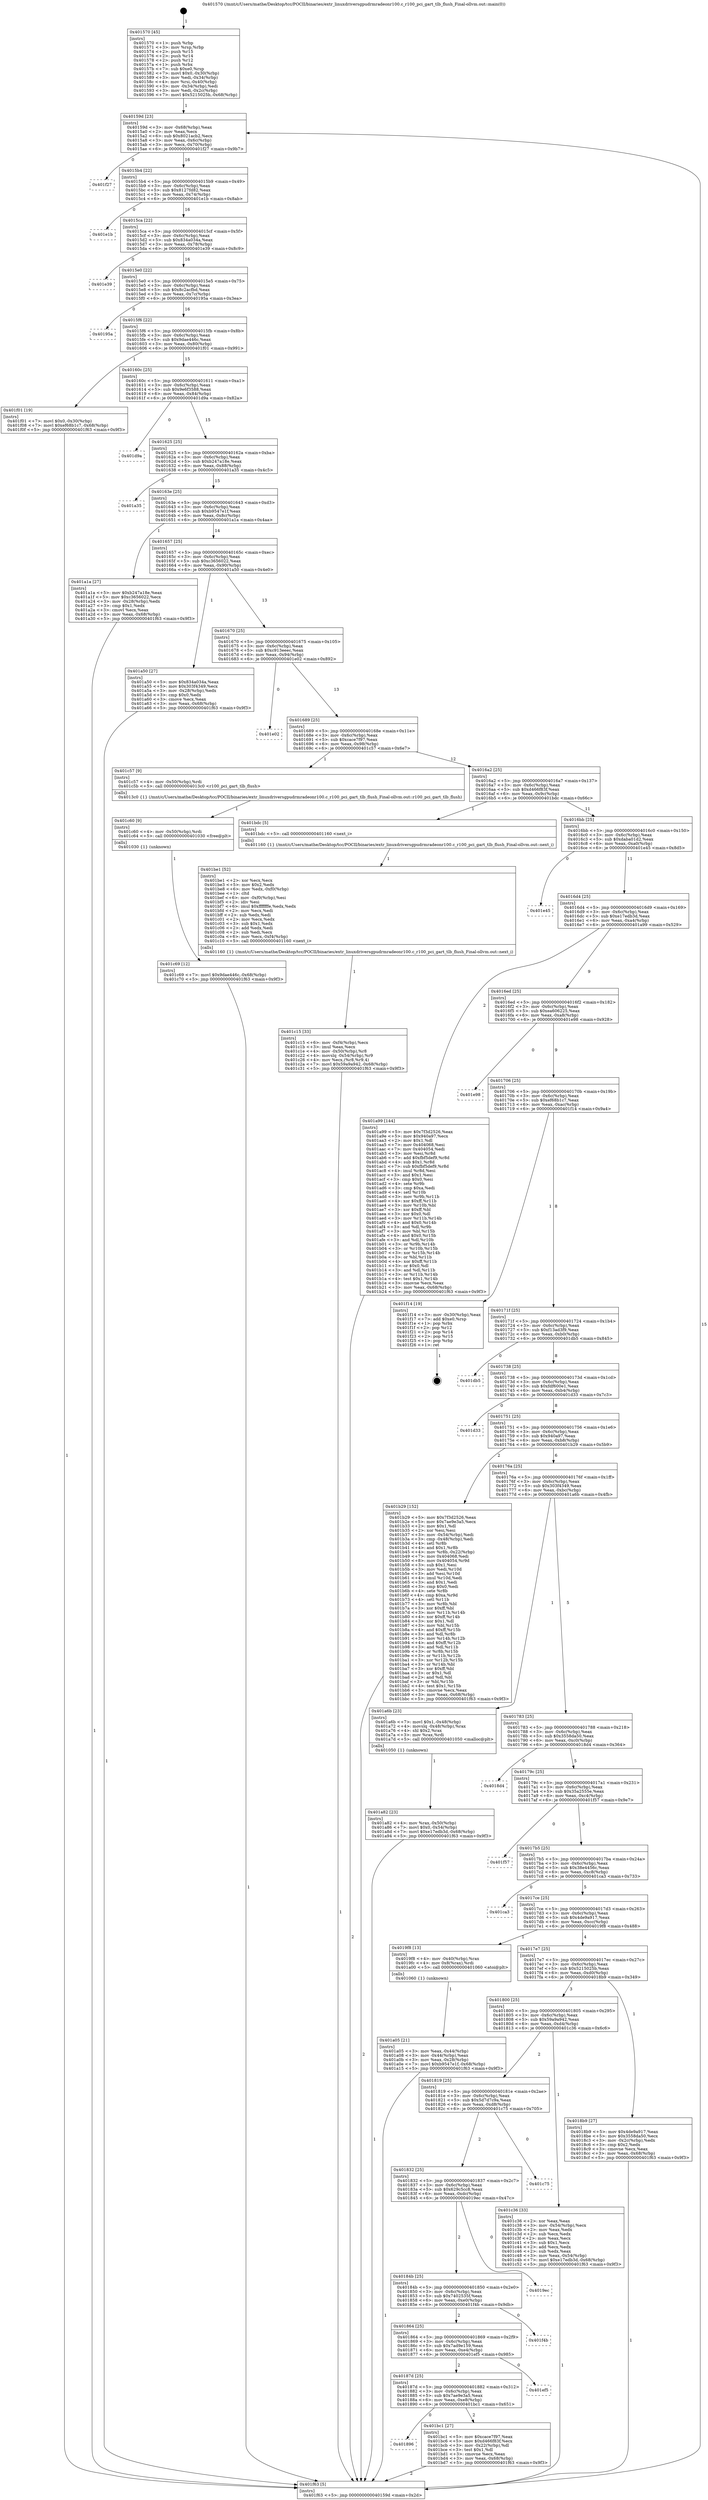 digraph "0x401570" {
  label = "0x401570 (/mnt/c/Users/mathe/Desktop/tcc/POCII/binaries/extr_linuxdriversgpudrmradeonr100.c_r100_pci_gart_tlb_flush_Final-ollvm.out::main(0))"
  labelloc = "t"
  node[shape=record]

  Entry [label="",width=0.3,height=0.3,shape=circle,fillcolor=black,style=filled]
  "0x40159d" [label="{
     0x40159d [23]\l
     | [instrs]\l
     &nbsp;&nbsp;0x40159d \<+3\>: mov -0x68(%rbp),%eax\l
     &nbsp;&nbsp;0x4015a0 \<+2\>: mov %eax,%ecx\l
     &nbsp;&nbsp;0x4015a2 \<+6\>: sub $0x8021acb2,%ecx\l
     &nbsp;&nbsp;0x4015a8 \<+3\>: mov %eax,-0x6c(%rbp)\l
     &nbsp;&nbsp;0x4015ab \<+3\>: mov %ecx,-0x70(%rbp)\l
     &nbsp;&nbsp;0x4015ae \<+6\>: je 0000000000401f27 \<main+0x9b7\>\l
  }"]
  "0x401f27" [label="{
     0x401f27\l
  }", style=dashed]
  "0x4015b4" [label="{
     0x4015b4 [22]\l
     | [instrs]\l
     &nbsp;&nbsp;0x4015b4 \<+5\>: jmp 00000000004015b9 \<main+0x49\>\l
     &nbsp;&nbsp;0x4015b9 \<+3\>: mov -0x6c(%rbp),%eax\l
     &nbsp;&nbsp;0x4015bc \<+5\>: sub $0x8127fd82,%eax\l
     &nbsp;&nbsp;0x4015c1 \<+3\>: mov %eax,-0x74(%rbp)\l
     &nbsp;&nbsp;0x4015c4 \<+6\>: je 0000000000401e1b \<main+0x8ab\>\l
  }"]
  Exit [label="",width=0.3,height=0.3,shape=circle,fillcolor=black,style=filled,peripheries=2]
  "0x401e1b" [label="{
     0x401e1b\l
  }", style=dashed]
  "0x4015ca" [label="{
     0x4015ca [22]\l
     | [instrs]\l
     &nbsp;&nbsp;0x4015ca \<+5\>: jmp 00000000004015cf \<main+0x5f\>\l
     &nbsp;&nbsp;0x4015cf \<+3\>: mov -0x6c(%rbp),%eax\l
     &nbsp;&nbsp;0x4015d2 \<+5\>: sub $0x834a034a,%eax\l
     &nbsp;&nbsp;0x4015d7 \<+3\>: mov %eax,-0x78(%rbp)\l
     &nbsp;&nbsp;0x4015da \<+6\>: je 0000000000401e39 \<main+0x8c9\>\l
  }"]
  "0x401c69" [label="{
     0x401c69 [12]\l
     | [instrs]\l
     &nbsp;&nbsp;0x401c69 \<+7\>: movl $0x9dae446c,-0x68(%rbp)\l
     &nbsp;&nbsp;0x401c70 \<+5\>: jmp 0000000000401f63 \<main+0x9f3\>\l
  }"]
  "0x401e39" [label="{
     0x401e39\l
  }", style=dashed]
  "0x4015e0" [label="{
     0x4015e0 [22]\l
     | [instrs]\l
     &nbsp;&nbsp;0x4015e0 \<+5\>: jmp 00000000004015e5 \<main+0x75\>\l
     &nbsp;&nbsp;0x4015e5 \<+3\>: mov -0x6c(%rbp),%eax\l
     &nbsp;&nbsp;0x4015e8 \<+5\>: sub $0x8c2acfbd,%eax\l
     &nbsp;&nbsp;0x4015ed \<+3\>: mov %eax,-0x7c(%rbp)\l
     &nbsp;&nbsp;0x4015f0 \<+6\>: je 000000000040195a \<main+0x3ea\>\l
  }"]
  "0x401c60" [label="{
     0x401c60 [9]\l
     | [instrs]\l
     &nbsp;&nbsp;0x401c60 \<+4\>: mov -0x50(%rbp),%rdi\l
     &nbsp;&nbsp;0x401c64 \<+5\>: call 0000000000401030 \<free@plt\>\l
     | [calls]\l
     &nbsp;&nbsp;0x401030 \{1\} (unknown)\l
  }"]
  "0x40195a" [label="{
     0x40195a\l
  }", style=dashed]
  "0x4015f6" [label="{
     0x4015f6 [22]\l
     | [instrs]\l
     &nbsp;&nbsp;0x4015f6 \<+5\>: jmp 00000000004015fb \<main+0x8b\>\l
     &nbsp;&nbsp;0x4015fb \<+3\>: mov -0x6c(%rbp),%eax\l
     &nbsp;&nbsp;0x4015fe \<+5\>: sub $0x9dae446c,%eax\l
     &nbsp;&nbsp;0x401603 \<+3\>: mov %eax,-0x80(%rbp)\l
     &nbsp;&nbsp;0x401606 \<+6\>: je 0000000000401f01 \<main+0x991\>\l
  }"]
  "0x401c15" [label="{
     0x401c15 [33]\l
     | [instrs]\l
     &nbsp;&nbsp;0x401c15 \<+6\>: mov -0xf4(%rbp),%ecx\l
     &nbsp;&nbsp;0x401c1b \<+3\>: imul %eax,%ecx\l
     &nbsp;&nbsp;0x401c1e \<+4\>: mov -0x50(%rbp),%r8\l
     &nbsp;&nbsp;0x401c22 \<+4\>: movslq -0x54(%rbp),%r9\l
     &nbsp;&nbsp;0x401c26 \<+4\>: mov %ecx,(%r8,%r9,4)\l
     &nbsp;&nbsp;0x401c2a \<+7\>: movl $0x59a9a942,-0x68(%rbp)\l
     &nbsp;&nbsp;0x401c31 \<+5\>: jmp 0000000000401f63 \<main+0x9f3\>\l
  }"]
  "0x401f01" [label="{
     0x401f01 [19]\l
     | [instrs]\l
     &nbsp;&nbsp;0x401f01 \<+7\>: movl $0x0,-0x30(%rbp)\l
     &nbsp;&nbsp;0x401f08 \<+7\>: movl $0xef68b1c7,-0x68(%rbp)\l
     &nbsp;&nbsp;0x401f0f \<+5\>: jmp 0000000000401f63 \<main+0x9f3\>\l
  }"]
  "0x40160c" [label="{
     0x40160c [25]\l
     | [instrs]\l
     &nbsp;&nbsp;0x40160c \<+5\>: jmp 0000000000401611 \<main+0xa1\>\l
     &nbsp;&nbsp;0x401611 \<+3\>: mov -0x6c(%rbp),%eax\l
     &nbsp;&nbsp;0x401614 \<+5\>: sub $0x9e6f3588,%eax\l
     &nbsp;&nbsp;0x401619 \<+6\>: mov %eax,-0x84(%rbp)\l
     &nbsp;&nbsp;0x40161f \<+6\>: je 0000000000401d9a \<main+0x82a\>\l
  }"]
  "0x401be1" [label="{
     0x401be1 [52]\l
     | [instrs]\l
     &nbsp;&nbsp;0x401be1 \<+2\>: xor %ecx,%ecx\l
     &nbsp;&nbsp;0x401be3 \<+5\>: mov $0x2,%edx\l
     &nbsp;&nbsp;0x401be8 \<+6\>: mov %edx,-0xf0(%rbp)\l
     &nbsp;&nbsp;0x401bee \<+1\>: cltd\l
     &nbsp;&nbsp;0x401bef \<+6\>: mov -0xf0(%rbp),%esi\l
     &nbsp;&nbsp;0x401bf5 \<+2\>: idiv %esi\l
     &nbsp;&nbsp;0x401bf7 \<+6\>: imul $0xfffffffe,%edx,%edx\l
     &nbsp;&nbsp;0x401bfd \<+2\>: mov %ecx,%edi\l
     &nbsp;&nbsp;0x401bff \<+2\>: sub %edx,%edi\l
     &nbsp;&nbsp;0x401c01 \<+2\>: mov %ecx,%edx\l
     &nbsp;&nbsp;0x401c03 \<+3\>: sub $0x1,%edx\l
     &nbsp;&nbsp;0x401c06 \<+2\>: add %edx,%edi\l
     &nbsp;&nbsp;0x401c08 \<+2\>: sub %edi,%ecx\l
     &nbsp;&nbsp;0x401c0a \<+6\>: mov %ecx,-0xf4(%rbp)\l
     &nbsp;&nbsp;0x401c10 \<+5\>: call 0000000000401160 \<next_i\>\l
     | [calls]\l
     &nbsp;&nbsp;0x401160 \{1\} (/mnt/c/Users/mathe/Desktop/tcc/POCII/binaries/extr_linuxdriversgpudrmradeonr100.c_r100_pci_gart_tlb_flush_Final-ollvm.out::next_i)\l
  }"]
  "0x401d9a" [label="{
     0x401d9a\l
  }", style=dashed]
  "0x401625" [label="{
     0x401625 [25]\l
     | [instrs]\l
     &nbsp;&nbsp;0x401625 \<+5\>: jmp 000000000040162a \<main+0xba\>\l
     &nbsp;&nbsp;0x40162a \<+3\>: mov -0x6c(%rbp),%eax\l
     &nbsp;&nbsp;0x40162d \<+5\>: sub $0xb247a18e,%eax\l
     &nbsp;&nbsp;0x401632 \<+6\>: mov %eax,-0x88(%rbp)\l
     &nbsp;&nbsp;0x401638 \<+6\>: je 0000000000401a35 \<main+0x4c5\>\l
  }"]
  "0x401896" [label="{
     0x401896\l
  }", style=dashed]
  "0x401a35" [label="{
     0x401a35\l
  }", style=dashed]
  "0x40163e" [label="{
     0x40163e [25]\l
     | [instrs]\l
     &nbsp;&nbsp;0x40163e \<+5\>: jmp 0000000000401643 \<main+0xd3\>\l
     &nbsp;&nbsp;0x401643 \<+3\>: mov -0x6c(%rbp),%eax\l
     &nbsp;&nbsp;0x401646 \<+5\>: sub $0xb9547e1f,%eax\l
     &nbsp;&nbsp;0x40164b \<+6\>: mov %eax,-0x8c(%rbp)\l
     &nbsp;&nbsp;0x401651 \<+6\>: je 0000000000401a1a \<main+0x4aa\>\l
  }"]
  "0x401bc1" [label="{
     0x401bc1 [27]\l
     | [instrs]\l
     &nbsp;&nbsp;0x401bc1 \<+5\>: mov $0xcace7f97,%eax\l
     &nbsp;&nbsp;0x401bc6 \<+5\>: mov $0xd466f83f,%ecx\l
     &nbsp;&nbsp;0x401bcb \<+3\>: mov -0x22(%rbp),%dl\l
     &nbsp;&nbsp;0x401bce \<+3\>: test $0x1,%dl\l
     &nbsp;&nbsp;0x401bd1 \<+3\>: cmovne %ecx,%eax\l
     &nbsp;&nbsp;0x401bd4 \<+3\>: mov %eax,-0x68(%rbp)\l
     &nbsp;&nbsp;0x401bd7 \<+5\>: jmp 0000000000401f63 \<main+0x9f3\>\l
  }"]
  "0x401a1a" [label="{
     0x401a1a [27]\l
     | [instrs]\l
     &nbsp;&nbsp;0x401a1a \<+5\>: mov $0xb247a18e,%eax\l
     &nbsp;&nbsp;0x401a1f \<+5\>: mov $0xc3656022,%ecx\l
     &nbsp;&nbsp;0x401a24 \<+3\>: mov -0x28(%rbp),%edx\l
     &nbsp;&nbsp;0x401a27 \<+3\>: cmp $0x1,%edx\l
     &nbsp;&nbsp;0x401a2a \<+3\>: cmovl %ecx,%eax\l
     &nbsp;&nbsp;0x401a2d \<+3\>: mov %eax,-0x68(%rbp)\l
     &nbsp;&nbsp;0x401a30 \<+5\>: jmp 0000000000401f63 \<main+0x9f3\>\l
  }"]
  "0x401657" [label="{
     0x401657 [25]\l
     | [instrs]\l
     &nbsp;&nbsp;0x401657 \<+5\>: jmp 000000000040165c \<main+0xec\>\l
     &nbsp;&nbsp;0x40165c \<+3\>: mov -0x6c(%rbp),%eax\l
     &nbsp;&nbsp;0x40165f \<+5\>: sub $0xc3656022,%eax\l
     &nbsp;&nbsp;0x401664 \<+6\>: mov %eax,-0x90(%rbp)\l
     &nbsp;&nbsp;0x40166a \<+6\>: je 0000000000401a50 \<main+0x4e0\>\l
  }"]
  "0x40187d" [label="{
     0x40187d [25]\l
     | [instrs]\l
     &nbsp;&nbsp;0x40187d \<+5\>: jmp 0000000000401882 \<main+0x312\>\l
     &nbsp;&nbsp;0x401882 \<+3\>: mov -0x6c(%rbp),%eax\l
     &nbsp;&nbsp;0x401885 \<+5\>: sub $0x7ae9e3a5,%eax\l
     &nbsp;&nbsp;0x40188a \<+6\>: mov %eax,-0xe8(%rbp)\l
     &nbsp;&nbsp;0x401890 \<+6\>: je 0000000000401bc1 \<main+0x651\>\l
  }"]
  "0x401a50" [label="{
     0x401a50 [27]\l
     | [instrs]\l
     &nbsp;&nbsp;0x401a50 \<+5\>: mov $0x834a034a,%eax\l
     &nbsp;&nbsp;0x401a55 \<+5\>: mov $0x303f4349,%ecx\l
     &nbsp;&nbsp;0x401a5a \<+3\>: mov -0x28(%rbp),%edx\l
     &nbsp;&nbsp;0x401a5d \<+3\>: cmp $0x0,%edx\l
     &nbsp;&nbsp;0x401a60 \<+3\>: cmove %ecx,%eax\l
     &nbsp;&nbsp;0x401a63 \<+3\>: mov %eax,-0x68(%rbp)\l
     &nbsp;&nbsp;0x401a66 \<+5\>: jmp 0000000000401f63 \<main+0x9f3\>\l
  }"]
  "0x401670" [label="{
     0x401670 [25]\l
     | [instrs]\l
     &nbsp;&nbsp;0x401670 \<+5\>: jmp 0000000000401675 \<main+0x105\>\l
     &nbsp;&nbsp;0x401675 \<+3\>: mov -0x6c(%rbp),%eax\l
     &nbsp;&nbsp;0x401678 \<+5\>: sub $0xc913eeec,%eax\l
     &nbsp;&nbsp;0x40167d \<+6\>: mov %eax,-0x94(%rbp)\l
     &nbsp;&nbsp;0x401683 \<+6\>: je 0000000000401e02 \<main+0x892\>\l
  }"]
  "0x401ef5" [label="{
     0x401ef5\l
  }", style=dashed]
  "0x401e02" [label="{
     0x401e02\l
  }", style=dashed]
  "0x401689" [label="{
     0x401689 [25]\l
     | [instrs]\l
     &nbsp;&nbsp;0x401689 \<+5\>: jmp 000000000040168e \<main+0x11e\>\l
     &nbsp;&nbsp;0x40168e \<+3\>: mov -0x6c(%rbp),%eax\l
     &nbsp;&nbsp;0x401691 \<+5\>: sub $0xcace7f97,%eax\l
     &nbsp;&nbsp;0x401696 \<+6\>: mov %eax,-0x98(%rbp)\l
     &nbsp;&nbsp;0x40169c \<+6\>: je 0000000000401c57 \<main+0x6e7\>\l
  }"]
  "0x401864" [label="{
     0x401864 [25]\l
     | [instrs]\l
     &nbsp;&nbsp;0x401864 \<+5\>: jmp 0000000000401869 \<main+0x2f9\>\l
     &nbsp;&nbsp;0x401869 \<+3\>: mov -0x6c(%rbp),%eax\l
     &nbsp;&nbsp;0x40186c \<+5\>: sub $0x7ad9e159,%eax\l
     &nbsp;&nbsp;0x401871 \<+6\>: mov %eax,-0xe4(%rbp)\l
     &nbsp;&nbsp;0x401877 \<+6\>: je 0000000000401ef5 \<main+0x985\>\l
  }"]
  "0x401c57" [label="{
     0x401c57 [9]\l
     | [instrs]\l
     &nbsp;&nbsp;0x401c57 \<+4\>: mov -0x50(%rbp),%rdi\l
     &nbsp;&nbsp;0x401c5b \<+5\>: call 00000000004013c0 \<r100_pci_gart_tlb_flush\>\l
     | [calls]\l
     &nbsp;&nbsp;0x4013c0 \{1\} (/mnt/c/Users/mathe/Desktop/tcc/POCII/binaries/extr_linuxdriversgpudrmradeonr100.c_r100_pci_gart_tlb_flush_Final-ollvm.out::r100_pci_gart_tlb_flush)\l
  }"]
  "0x4016a2" [label="{
     0x4016a2 [25]\l
     | [instrs]\l
     &nbsp;&nbsp;0x4016a2 \<+5\>: jmp 00000000004016a7 \<main+0x137\>\l
     &nbsp;&nbsp;0x4016a7 \<+3\>: mov -0x6c(%rbp),%eax\l
     &nbsp;&nbsp;0x4016aa \<+5\>: sub $0xd466f83f,%eax\l
     &nbsp;&nbsp;0x4016af \<+6\>: mov %eax,-0x9c(%rbp)\l
     &nbsp;&nbsp;0x4016b5 \<+6\>: je 0000000000401bdc \<main+0x66c\>\l
  }"]
  "0x401f4b" [label="{
     0x401f4b\l
  }", style=dashed]
  "0x401bdc" [label="{
     0x401bdc [5]\l
     | [instrs]\l
     &nbsp;&nbsp;0x401bdc \<+5\>: call 0000000000401160 \<next_i\>\l
     | [calls]\l
     &nbsp;&nbsp;0x401160 \{1\} (/mnt/c/Users/mathe/Desktop/tcc/POCII/binaries/extr_linuxdriversgpudrmradeonr100.c_r100_pci_gart_tlb_flush_Final-ollvm.out::next_i)\l
  }"]
  "0x4016bb" [label="{
     0x4016bb [25]\l
     | [instrs]\l
     &nbsp;&nbsp;0x4016bb \<+5\>: jmp 00000000004016c0 \<main+0x150\>\l
     &nbsp;&nbsp;0x4016c0 \<+3\>: mov -0x6c(%rbp),%eax\l
     &nbsp;&nbsp;0x4016c3 \<+5\>: sub $0xdaba01d2,%eax\l
     &nbsp;&nbsp;0x4016c8 \<+6\>: mov %eax,-0xa0(%rbp)\l
     &nbsp;&nbsp;0x4016ce \<+6\>: je 0000000000401e45 \<main+0x8d5\>\l
  }"]
  "0x40184b" [label="{
     0x40184b [25]\l
     | [instrs]\l
     &nbsp;&nbsp;0x40184b \<+5\>: jmp 0000000000401850 \<main+0x2e0\>\l
     &nbsp;&nbsp;0x401850 \<+3\>: mov -0x6c(%rbp),%eax\l
     &nbsp;&nbsp;0x401853 \<+5\>: sub $0x7402535f,%eax\l
     &nbsp;&nbsp;0x401858 \<+6\>: mov %eax,-0xe0(%rbp)\l
     &nbsp;&nbsp;0x40185e \<+6\>: je 0000000000401f4b \<main+0x9db\>\l
  }"]
  "0x401e45" [label="{
     0x401e45\l
  }", style=dashed]
  "0x4016d4" [label="{
     0x4016d4 [25]\l
     | [instrs]\l
     &nbsp;&nbsp;0x4016d4 \<+5\>: jmp 00000000004016d9 \<main+0x169\>\l
     &nbsp;&nbsp;0x4016d9 \<+3\>: mov -0x6c(%rbp),%eax\l
     &nbsp;&nbsp;0x4016dc \<+5\>: sub $0xe17edb3d,%eax\l
     &nbsp;&nbsp;0x4016e1 \<+6\>: mov %eax,-0xa4(%rbp)\l
     &nbsp;&nbsp;0x4016e7 \<+6\>: je 0000000000401a99 \<main+0x529\>\l
  }"]
  "0x4019ec" [label="{
     0x4019ec\l
  }", style=dashed]
  "0x401a99" [label="{
     0x401a99 [144]\l
     | [instrs]\l
     &nbsp;&nbsp;0x401a99 \<+5\>: mov $0x7f3d2526,%eax\l
     &nbsp;&nbsp;0x401a9e \<+5\>: mov $0x940a97,%ecx\l
     &nbsp;&nbsp;0x401aa3 \<+2\>: mov $0x1,%dl\l
     &nbsp;&nbsp;0x401aa5 \<+7\>: mov 0x404068,%esi\l
     &nbsp;&nbsp;0x401aac \<+7\>: mov 0x404054,%edi\l
     &nbsp;&nbsp;0x401ab3 \<+3\>: mov %esi,%r8d\l
     &nbsp;&nbsp;0x401ab6 \<+7\>: add $0xfbf5def9,%r8d\l
     &nbsp;&nbsp;0x401abd \<+4\>: sub $0x1,%r8d\l
     &nbsp;&nbsp;0x401ac1 \<+7\>: sub $0xfbf5def9,%r8d\l
     &nbsp;&nbsp;0x401ac8 \<+4\>: imul %r8d,%esi\l
     &nbsp;&nbsp;0x401acc \<+3\>: and $0x1,%esi\l
     &nbsp;&nbsp;0x401acf \<+3\>: cmp $0x0,%esi\l
     &nbsp;&nbsp;0x401ad2 \<+4\>: sete %r9b\l
     &nbsp;&nbsp;0x401ad6 \<+3\>: cmp $0xa,%edi\l
     &nbsp;&nbsp;0x401ad9 \<+4\>: setl %r10b\l
     &nbsp;&nbsp;0x401add \<+3\>: mov %r9b,%r11b\l
     &nbsp;&nbsp;0x401ae0 \<+4\>: xor $0xff,%r11b\l
     &nbsp;&nbsp;0x401ae4 \<+3\>: mov %r10b,%bl\l
     &nbsp;&nbsp;0x401ae7 \<+3\>: xor $0xff,%bl\l
     &nbsp;&nbsp;0x401aea \<+3\>: xor $0x0,%dl\l
     &nbsp;&nbsp;0x401aed \<+3\>: mov %r11b,%r14b\l
     &nbsp;&nbsp;0x401af0 \<+4\>: and $0x0,%r14b\l
     &nbsp;&nbsp;0x401af4 \<+3\>: and %dl,%r9b\l
     &nbsp;&nbsp;0x401af7 \<+3\>: mov %bl,%r15b\l
     &nbsp;&nbsp;0x401afa \<+4\>: and $0x0,%r15b\l
     &nbsp;&nbsp;0x401afe \<+3\>: and %dl,%r10b\l
     &nbsp;&nbsp;0x401b01 \<+3\>: or %r9b,%r14b\l
     &nbsp;&nbsp;0x401b04 \<+3\>: or %r10b,%r15b\l
     &nbsp;&nbsp;0x401b07 \<+3\>: xor %r15b,%r14b\l
     &nbsp;&nbsp;0x401b0a \<+3\>: or %bl,%r11b\l
     &nbsp;&nbsp;0x401b0d \<+4\>: xor $0xff,%r11b\l
     &nbsp;&nbsp;0x401b11 \<+3\>: or $0x0,%dl\l
     &nbsp;&nbsp;0x401b14 \<+3\>: and %dl,%r11b\l
     &nbsp;&nbsp;0x401b17 \<+3\>: or %r11b,%r14b\l
     &nbsp;&nbsp;0x401b1a \<+4\>: test $0x1,%r14b\l
     &nbsp;&nbsp;0x401b1e \<+3\>: cmovne %ecx,%eax\l
     &nbsp;&nbsp;0x401b21 \<+3\>: mov %eax,-0x68(%rbp)\l
     &nbsp;&nbsp;0x401b24 \<+5\>: jmp 0000000000401f63 \<main+0x9f3\>\l
  }"]
  "0x4016ed" [label="{
     0x4016ed [25]\l
     | [instrs]\l
     &nbsp;&nbsp;0x4016ed \<+5\>: jmp 00000000004016f2 \<main+0x182\>\l
     &nbsp;&nbsp;0x4016f2 \<+3\>: mov -0x6c(%rbp),%eax\l
     &nbsp;&nbsp;0x4016f5 \<+5\>: sub $0xea606225,%eax\l
     &nbsp;&nbsp;0x4016fa \<+6\>: mov %eax,-0xa8(%rbp)\l
     &nbsp;&nbsp;0x401700 \<+6\>: je 0000000000401e98 \<main+0x928\>\l
  }"]
  "0x401832" [label="{
     0x401832 [25]\l
     | [instrs]\l
     &nbsp;&nbsp;0x401832 \<+5\>: jmp 0000000000401837 \<main+0x2c7\>\l
     &nbsp;&nbsp;0x401837 \<+3\>: mov -0x6c(%rbp),%eax\l
     &nbsp;&nbsp;0x40183a \<+5\>: sub $0x629c5cc8,%eax\l
     &nbsp;&nbsp;0x40183f \<+6\>: mov %eax,-0xdc(%rbp)\l
     &nbsp;&nbsp;0x401845 \<+6\>: je 00000000004019ec \<main+0x47c\>\l
  }"]
  "0x401e98" [label="{
     0x401e98\l
  }", style=dashed]
  "0x401706" [label="{
     0x401706 [25]\l
     | [instrs]\l
     &nbsp;&nbsp;0x401706 \<+5\>: jmp 000000000040170b \<main+0x19b\>\l
     &nbsp;&nbsp;0x40170b \<+3\>: mov -0x6c(%rbp),%eax\l
     &nbsp;&nbsp;0x40170e \<+5\>: sub $0xef68b1c7,%eax\l
     &nbsp;&nbsp;0x401713 \<+6\>: mov %eax,-0xac(%rbp)\l
     &nbsp;&nbsp;0x401719 \<+6\>: je 0000000000401f14 \<main+0x9a4\>\l
  }"]
  "0x401c75" [label="{
     0x401c75\l
  }", style=dashed]
  "0x401f14" [label="{
     0x401f14 [19]\l
     | [instrs]\l
     &nbsp;&nbsp;0x401f14 \<+3\>: mov -0x30(%rbp),%eax\l
     &nbsp;&nbsp;0x401f17 \<+7\>: add $0xe0,%rsp\l
     &nbsp;&nbsp;0x401f1e \<+1\>: pop %rbx\l
     &nbsp;&nbsp;0x401f1f \<+2\>: pop %r12\l
     &nbsp;&nbsp;0x401f21 \<+2\>: pop %r14\l
     &nbsp;&nbsp;0x401f23 \<+2\>: pop %r15\l
     &nbsp;&nbsp;0x401f25 \<+1\>: pop %rbp\l
     &nbsp;&nbsp;0x401f26 \<+1\>: ret\l
  }"]
  "0x40171f" [label="{
     0x40171f [25]\l
     | [instrs]\l
     &nbsp;&nbsp;0x40171f \<+5\>: jmp 0000000000401724 \<main+0x1b4\>\l
     &nbsp;&nbsp;0x401724 \<+3\>: mov -0x6c(%rbp),%eax\l
     &nbsp;&nbsp;0x401727 \<+5\>: sub $0xf13ad3f9,%eax\l
     &nbsp;&nbsp;0x40172c \<+6\>: mov %eax,-0xb0(%rbp)\l
     &nbsp;&nbsp;0x401732 \<+6\>: je 0000000000401db5 \<main+0x845\>\l
  }"]
  "0x401819" [label="{
     0x401819 [25]\l
     | [instrs]\l
     &nbsp;&nbsp;0x401819 \<+5\>: jmp 000000000040181e \<main+0x2ae\>\l
     &nbsp;&nbsp;0x40181e \<+3\>: mov -0x6c(%rbp),%eax\l
     &nbsp;&nbsp;0x401821 \<+5\>: sub $0x5d7d7c9a,%eax\l
     &nbsp;&nbsp;0x401826 \<+6\>: mov %eax,-0xd8(%rbp)\l
     &nbsp;&nbsp;0x40182c \<+6\>: je 0000000000401c75 \<main+0x705\>\l
  }"]
  "0x401db5" [label="{
     0x401db5\l
  }", style=dashed]
  "0x401738" [label="{
     0x401738 [25]\l
     | [instrs]\l
     &nbsp;&nbsp;0x401738 \<+5\>: jmp 000000000040173d \<main+0x1cd\>\l
     &nbsp;&nbsp;0x40173d \<+3\>: mov -0x6c(%rbp),%eax\l
     &nbsp;&nbsp;0x401740 \<+5\>: sub $0xfdf600e1,%eax\l
     &nbsp;&nbsp;0x401745 \<+6\>: mov %eax,-0xb4(%rbp)\l
     &nbsp;&nbsp;0x40174b \<+6\>: je 0000000000401d33 \<main+0x7c3\>\l
  }"]
  "0x401c36" [label="{
     0x401c36 [33]\l
     | [instrs]\l
     &nbsp;&nbsp;0x401c36 \<+2\>: xor %eax,%eax\l
     &nbsp;&nbsp;0x401c38 \<+3\>: mov -0x54(%rbp),%ecx\l
     &nbsp;&nbsp;0x401c3b \<+2\>: mov %eax,%edx\l
     &nbsp;&nbsp;0x401c3d \<+2\>: sub %ecx,%edx\l
     &nbsp;&nbsp;0x401c3f \<+2\>: mov %eax,%ecx\l
     &nbsp;&nbsp;0x401c41 \<+3\>: sub $0x1,%ecx\l
     &nbsp;&nbsp;0x401c44 \<+2\>: add %ecx,%edx\l
     &nbsp;&nbsp;0x401c46 \<+2\>: sub %edx,%eax\l
     &nbsp;&nbsp;0x401c48 \<+3\>: mov %eax,-0x54(%rbp)\l
     &nbsp;&nbsp;0x401c4b \<+7\>: movl $0xe17edb3d,-0x68(%rbp)\l
     &nbsp;&nbsp;0x401c52 \<+5\>: jmp 0000000000401f63 \<main+0x9f3\>\l
  }"]
  "0x401d33" [label="{
     0x401d33\l
  }", style=dashed]
  "0x401751" [label="{
     0x401751 [25]\l
     | [instrs]\l
     &nbsp;&nbsp;0x401751 \<+5\>: jmp 0000000000401756 \<main+0x1e6\>\l
     &nbsp;&nbsp;0x401756 \<+3\>: mov -0x6c(%rbp),%eax\l
     &nbsp;&nbsp;0x401759 \<+5\>: sub $0x940a97,%eax\l
     &nbsp;&nbsp;0x40175e \<+6\>: mov %eax,-0xb8(%rbp)\l
     &nbsp;&nbsp;0x401764 \<+6\>: je 0000000000401b29 \<main+0x5b9\>\l
  }"]
  "0x401a82" [label="{
     0x401a82 [23]\l
     | [instrs]\l
     &nbsp;&nbsp;0x401a82 \<+4\>: mov %rax,-0x50(%rbp)\l
     &nbsp;&nbsp;0x401a86 \<+7\>: movl $0x0,-0x54(%rbp)\l
     &nbsp;&nbsp;0x401a8d \<+7\>: movl $0xe17edb3d,-0x68(%rbp)\l
     &nbsp;&nbsp;0x401a94 \<+5\>: jmp 0000000000401f63 \<main+0x9f3\>\l
  }"]
  "0x401b29" [label="{
     0x401b29 [152]\l
     | [instrs]\l
     &nbsp;&nbsp;0x401b29 \<+5\>: mov $0x7f3d2526,%eax\l
     &nbsp;&nbsp;0x401b2e \<+5\>: mov $0x7ae9e3a5,%ecx\l
     &nbsp;&nbsp;0x401b33 \<+2\>: mov $0x1,%dl\l
     &nbsp;&nbsp;0x401b35 \<+2\>: xor %esi,%esi\l
     &nbsp;&nbsp;0x401b37 \<+3\>: mov -0x54(%rbp),%edi\l
     &nbsp;&nbsp;0x401b3a \<+3\>: cmp -0x48(%rbp),%edi\l
     &nbsp;&nbsp;0x401b3d \<+4\>: setl %r8b\l
     &nbsp;&nbsp;0x401b41 \<+4\>: and $0x1,%r8b\l
     &nbsp;&nbsp;0x401b45 \<+4\>: mov %r8b,-0x22(%rbp)\l
     &nbsp;&nbsp;0x401b49 \<+7\>: mov 0x404068,%edi\l
     &nbsp;&nbsp;0x401b50 \<+8\>: mov 0x404054,%r9d\l
     &nbsp;&nbsp;0x401b58 \<+3\>: sub $0x1,%esi\l
     &nbsp;&nbsp;0x401b5b \<+3\>: mov %edi,%r10d\l
     &nbsp;&nbsp;0x401b5e \<+3\>: add %esi,%r10d\l
     &nbsp;&nbsp;0x401b61 \<+4\>: imul %r10d,%edi\l
     &nbsp;&nbsp;0x401b65 \<+3\>: and $0x1,%edi\l
     &nbsp;&nbsp;0x401b68 \<+3\>: cmp $0x0,%edi\l
     &nbsp;&nbsp;0x401b6b \<+4\>: sete %r8b\l
     &nbsp;&nbsp;0x401b6f \<+4\>: cmp $0xa,%r9d\l
     &nbsp;&nbsp;0x401b73 \<+4\>: setl %r11b\l
     &nbsp;&nbsp;0x401b77 \<+3\>: mov %r8b,%bl\l
     &nbsp;&nbsp;0x401b7a \<+3\>: xor $0xff,%bl\l
     &nbsp;&nbsp;0x401b7d \<+3\>: mov %r11b,%r14b\l
     &nbsp;&nbsp;0x401b80 \<+4\>: xor $0xff,%r14b\l
     &nbsp;&nbsp;0x401b84 \<+3\>: xor $0x1,%dl\l
     &nbsp;&nbsp;0x401b87 \<+3\>: mov %bl,%r15b\l
     &nbsp;&nbsp;0x401b8a \<+4\>: and $0xff,%r15b\l
     &nbsp;&nbsp;0x401b8e \<+3\>: and %dl,%r8b\l
     &nbsp;&nbsp;0x401b91 \<+3\>: mov %r14b,%r12b\l
     &nbsp;&nbsp;0x401b94 \<+4\>: and $0xff,%r12b\l
     &nbsp;&nbsp;0x401b98 \<+3\>: and %dl,%r11b\l
     &nbsp;&nbsp;0x401b9b \<+3\>: or %r8b,%r15b\l
     &nbsp;&nbsp;0x401b9e \<+3\>: or %r11b,%r12b\l
     &nbsp;&nbsp;0x401ba1 \<+3\>: xor %r12b,%r15b\l
     &nbsp;&nbsp;0x401ba4 \<+3\>: or %r14b,%bl\l
     &nbsp;&nbsp;0x401ba7 \<+3\>: xor $0xff,%bl\l
     &nbsp;&nbsp;0x401baa \<+3\>: or $0x1,%dl\l
     &nbsp;&nbsp;0x401bad \<+2\>: and %dl,%bl\l
     &nbsp;&nbsp;0x401baf \<+3\>: or %bl,%r15b\l
     &nbsp;&nbsp;0x401bb2 \<+4\>: test $0x1,%r15b\l
     &nbsp;&nbsp;0x401bb6 \<+3\>: cmovne %ecx,%eax\l
     &nbsp;&nbsp;0x401bb9 \<+3\>: mov %eax,-0x68(%rbp)\l
     &nbsp;&nbsp;0x401bbc \<+5\>: jmp 0000000000401f63 \<main+0x9f3\>\l
  }"]
  "0x40176a" [label="{
     0x40176a [25]\l
     | [instrs]\l
     &nbsp;&nbsp;0x40176a \<+5\>: jmp 000000000040176f \<main+0x1ff\>\l
     &nbsp;&nbsp;0x40176f \<+3\>: mov -0x6c(%rbp),%eax\l
     &nbsp;&nbsp;0x401772 \<+5\>: sub $0x303f4349,%eax\l
     &nbsp;&nbsp;0x401777 \<+6\>: mov %eax,-0xbc(%rbp)\l
     &nbsp;&nbsp;0x40177d \<+6\>: je 0000000000401a6b \<main+0x4fb\>\l
  }"]
  "0x401a05" [label="{
     0x401a05 [21]\l
     | [instrs]\l
     &nbsp;&nbsp;0x401a05 \<+3\>: mov %eax,-0x44(%rbp)\l
     &nbsp;&nbsp;0x401a08 \<+3\>: mov -0x44(%rbp),%eax\l
     &nbsp;&nbsp;0x401a0b \<+3\>: mov %eax,-0x28(%rbp)\l
     &nbsp;&nbsp;0x401a0e \<+7\>: movl $0xb9547e1f,-0x68(%rbp)\l
     &nbsp;&nbsp;0x401a15 \<+5\>: jmp 0000000000401f63 \<main+0x9f3\>\l
  }"]
  "0x401a6b" [label="{
     0x401a6b [23]\l
     | [instrs]\l
     &nbsp;&nbsp;0x401a6b \<+7\>: movl $0x1,-0x48(%rbp)\l
     &nbsp;&nbsp;0x401a72 \<+4\>: movslq -0x48(%rbp),%rax\l
     &nbsp;&nbsp;0x401a76 \<+4\>: shl $0x2,%rax\l
     &nbsp;&nbsp;0x401a7a \<+3\>: mov %rax,%rdi\l
     &nbsp;&nbsp;0x401a7d \<+5\>: call 0000000000401050 \<malloc@plt\>\l
     | [calls]\l
     &nbsp;&nbsp;0x401050 \{1\} (unknown)\l
  }"]
  "0x401783" [label="{
     0x401783 [25]\l
     | [instrs]\l
     &nbsp;&nbsp;0x401783 \<+5\>: jmp 0000000000401788 \<main+0x218\>\l
     &nbsp;&nbsp;0x401788 \<+3\>: mov -0x6c(%rbp),%eax\l
     &nbsp;&nbsp;0x40178b \<+5\>: sub $0x3558da50,%eax\l
     &nbsp;&nbsp;0x401790 \<+6\>: mov %eax,-0xc0(%rbp)\l
     &nbsp;&nbsp;0x401796 \<+6\>: je 00000000004018d4 \<main+0x364\>\l
  }"]
  "0x401570" [label="{
     0x401570 [45]\l
     | [instrs]\l
     &nbsp;&nbsp;0x401570 \<+1\>: push %rbp\l
     &nbsp;&nbsp;0x401571 \<+3\>: mov %rsp,%rbp\l
     &nbsp;&nbsp;0x401574 \<+2\>: push %r15\l
     &nbsp;&nbsp;0x401576 \<+2\>: push %r14\l
     &nbsp;&nbsp;0x401578 \<+2\>: push %r12\l
     &nbsp;&nbsp;0x40157a \<+1\>: push %rbx\l
     &nbsp;&nbsp;0x40157b \<+7\>: sub $0xe0,%rsp\l
     &nbsp;&nbsp;0x401582 \<+7\>: movl $0x0,-0x30(%rbp)\l
     &nbsp;&nbsp;0x401589 \<+3\>: mov %edi,-0x34(%rbp)\l
     &nbsp;&nbsp;0x40158c \<+4\>: mov %rsi,-0x40(%rbp)\l
     &nbsp;&nbsp;0x401590 \<+3\>: mov -0x34(%rbp),%edi\l
     &nbsp;&nbsp;0x401593 \<+3\>: mov %edi,-0x2c(%rbp)\l
     &nbsp;&nbsp;0x401596 \<+7\>: movl $0x5215025b,-0x68(%rbp)\l
  }"]
  "0x4018d4" [label="{
     0x4018d4\l
  }", style=dashed]
  "0x40179c" [label="{
     0x40179c [25]\l
     | [instrs]\l
     &nbsp;&nbsp;0x40179c \<+5\>: jmp 00000000004017a1 \<main+0x231\>\l
     &nbsp;&nbsp;0x4017a1 \<+3\>: mov -0x6c(%rbp),%eax\l
     &nbsp;&nbsp;0x4017a4 \<+5\>: sub $0x35a2555e,%eax\l
     &nbsp;&nbsp;0x4017a9 \<+6\>: mov %eax,-0xc4(%rbp)\l
     &nbsp;&nbsp;0x4017af \<+6\>: je 0000000000401f57 \<main+0x9e7\>\l
  }"]
  "0x401f63" [label="{
     0x401f63 [5]\l
     | [instrs]\l
     &nbsp;&nbsp;0x401f63 \<+5\>: jmp 000000000040159d \<main+0x2d\>\l
  }"]
  "0x401f57" [label="{
     0x401f57\l
  }", style=dashed]
  "0x4017b5" [label="{
     0x4017b5 [25]\l
     | [instrs]\l
     &nbsp;&nbsp;0x4017b5 \<+5\>: jmp 00000000004017ba \<main+0x24a\>\l
     &nbsp;&nbsp;0x4017ba \<+3\>: mov -0x6c(%rbp),%eax\l
     &nbsp;&nbsp;0x4017bd \<+5\>: sub $0x38e4456c,%eax\l
     &nbsp;&nbsp;0x4017c2 \<+6\>: mov %eax,-0xc8(%rbp)\l
     &nbsp;&nbsp;0x4017c8 \<+6\>: je 0000000000401ca3 \<main+0x733\>\l
  }"]
  "0x401800" [label="{
     0x401800 [25]\l
     | [instrs]\l
     &nbsp;&nbsp;0x401800 \<+5\>: jmp 0000000000401805 \<main+0x295\>\l
     &nbsp;&nbsp;0x401805 \<+3\>: mov -0x6c(%rbp),%eax\l
     &nbsp;&nbsp;0x401808 \<+5\>: sub $0x59a9a942,%eax\l
     &nbsp;&nbsp;0x40180d \<+6\>: mov %eax,-0xd4(%rbp)\l
     &nbsp;&nbsp;0x401813 \<+6\>: je 0000000000401c36 \<main+0x6c6\>\l
  }"]
  "0x401ca3" [label="{
     0x401ca3\l
  }", style=dashed]
  "0x4017ce" [label="{
     0x4017ce [25]\l
     | [instrs]\l
     &nbsp;&nbsp;0x4017ce \<+5\>: jmp 00000000004017d3 \<main+0x263\>\l
     &nbsp;&nbsp;0x4017d3 \<+3\>: mov -0x6c(%rbp),%eax\l
     &nbsp;&nbsp;0x4017d6 \<+5\>: sub $0x4de9a917,%eax\l
     &nbsp;&nbsp;0x4017db \<+6\>: mov %eax,-0xcc(%rbp)\l
     &nbsp;&nbsp;0x4017e1 \<+6\>: je 00000000004019f8 \<main+0x488\>\l
  }"]
  "0x4018b9" [label="{
     0x4018b9 [27]\l
     | [instrs]\l
     &nbsp;&nbsp;0x4018b9 \<+5\>: mov $0x4de9a917,%eax\l
     &nbsp;&nbsp;0x4018be \<+5\>: mov $0x3558da50,%ecx\l
     &nbsp;&nbsp;0x4018c3 \<+3\>: mov -0x2c(%rbp),%edx\l
     &nbsp;&nbsp;0x4018c6 \<+3\>: cmp $0x2,%edx\l
     &nbsp;&nbsp;0x4018c9 \<+3\>: cmovne %ecx,%eax\l
     &nbsp;&nbsp;0x4018cc \<+3\>: mov %eax,-0x68(%rbp)\l
     &nbsp;&nbsp;0x4018cf \<+5\>: jmp 0000000000401f63 \<main+0x9f3\>\l
  }"]
  "0x4019f8" [label="{
     0x4019f8 [13]\l
     | [instrs]\l
     &nbsp;&nbsp;0x4019f8 \<+4\>: mov -0x40(%rbp),%rax\l
     &nbsp;&nbsp;0x4019fc \<+4\>: mov 0x8(%rax),%rdi\l
     &nbsp;&nbsp;0x401a00 \<+5\>: call 0000000000401060 \<atoi@plt\>\l
     | [calls]\l
     &nbsp;&nbsp;0x401060 \{1\} (unknown)\l
  }"]
  "0x4017e7" [label="{
     0x4017e7 [25]\l
     | [instrs]\l
     &nbsp;&nbsp;0x4017e7 \<+5\>: jmp 00000000004017ec \<main+0x27c\>\l
     &nbsp;&nbsp;0x4017ec \<+3\>: mov -0x6c(%rbp),%eax\l
     &nbsp;&nbsp;0x4017ef \<+5\>: sub $0x5215025b,%eax\l
     &nbsp;&nbsp;0x4017f4 \<+6\>: mov %eax,-0xd0(%rbp)\l
     &nbsp;&nbsp;0x4017fa \<+6\>: je 00000000004018b9 \<main+0x349\>\l
  }"]
  Entry -> "0x401570" [label=" 1"]
  "0x40159d" -> "0x401f27" [label=" 0"]
  "0x40159d" -> "0x4015b4" [label=" 16"]
  "0x401f14" -> Exit [label=" 1"]
  "0x4015b4" -> "0x401e1b" [label=" 0"]
  "0x4015b4" -> "0x4015ca" [label=" 16"]
  "0x401f01" -> "0x401f63" [label=" 1"]
  "0x4015ca" -> "0x401e39" [label=" 0"]
  "0x4015ca" -> "0x4015e0" [label=" 16"]
  "0x401c69" -> "0x401f63" [label=" 1"]
  "0x4015e0" -> "0x40195a" [label=" 0"]
  "0x4015e0" -> "0x4015f6" [label=" 16"]
  "0x401c60" -> "0x401c69" [label=" 1"]
  "0x4015f6" -> "0x401f01" [label=" 1"]
  "0x4015f6" -> "0x40160c" [label=" 15"]
  "0x401c57" -> "0x401c60" [label=" 1"]
  "0x40160c" -> "0x401d9a" [label=" 0"]
  "0x40160c" -> "0x401625" [label=" 15"]
  "0x401c36" -> "0x401f63" [label=" 1"]
  "0x401625" -> "0x401a35" [label=" 0"]
  "0x401625" -> "0x40163e" [label=" 15"]
  "0x401c15" -> "0x401f63" [label=" 1"]
  "0x40163e" -> "0x401a1a" [label=" 1"]
  "0x40163e" -> "0x401657" [label=" 14"]
  "0x401be1" -> "0x401c15" [label=" 1"]
  "0x401657" -> "0x401a50" [label=" 1"]
  "0x401657" -> "0x401670" [label=" 13"]
  "0x401bc1" -> "0x401f63" [label=" 2"]
  "0x401670" -> "0x401e02" [label=" 0"]
  "0x401670" -> "0x401689" [label=" 13"]
  "0x40187d" -> "0x401896" [label=" 0"]
  "0x401689" -> "0x401c57" [label=" 1"]
  "0x401689" -> "0x4016a2" [label=" 12"]
  "0x401bdc" -> "0x401be1" [label=" 1"]
  "0x4016a2" -> "0x401bdc" [label=" 1"]
  "0x4016a2" -> "0x4016bb" [label=" 11"]
  "0x401864" -> "0x40187d" [label=" 2"]
  "0x4016bb" -> "0x401e45" [label=" 0"]
  "0x4016bb" -> "0x4016d4" [label=" 11"]
  "0x40187d" -> "0x401bc1" [label=" 2"]
  "0x4016d4" -> "0x401a99" [label=" 2"]
  "0x4016d4" -> "0x4016ed" [label=" 9"]
  "0x40184b" -> "0x401864" [label=" 2"]
  "0x4016ed" -> "0x401e98" [label=" 0"]
  "0x4016ed" -> "0x401706" [label=" 9"]
  "0x401864" -> "0x401ef5" [label=" 0"]
  "0x401706" -> "0x401f14" [label=" 1"]
  "0x401706" -> "0x40171f" [label=" 8"]
  "0x401832" -> "0x40184b" [label=" 2"]
  "0x40171f" -> "0x401db5" [label=" 0"]
  "0x40171f" -> "0x401738" [label=" 8"]
  "0x40184b" -> "0x401f4b" [label=" 0"]
  "0x401738" -> "0x401d33" [label=" 0"]
  "0x401738" -> "0x401751" [label=" 8"]
  "0x401819" -> "0x401832" [label=" 2"]
  "0x401751" -> "0x401b29" [label=" 2"]
  "0x401751" -> "0x40176a" [label=" 6"]
  "0x401832" -> "0x4019ec" [label=" 0"]
  "0x40176a" -> "0x401a6b" [label=" 1"]
  "0x40176a" -> "0x401783" [label=" 5"]
  "0x401800" -> "0x401819" [label=" 2"]
  "0x401783" -> "0x4018d4" [label=" 0"]
  "0x401783" -> "0x40179c" [label=" 5"]
  "0x401800" -> "0x401c36" [label=" 1"]
  "0x40179c" -> "0x401f57" [label=" 0"]
  "0x40179c" -> "0x4017b5" [label=" 5"]
  "0x401819" -> "0x401c75" [label=" 0"]
  "0x4017b5" -> "0x401ca3" [label=" 0"]
  "0x4017b5" -> "0x4017ce" [label=" 5"]
  "0x401b29" -> "0x401f63" [label=" 2"]
  "0x4017ce" -> "0x4019f8" [label=" 1"]
  "0x4017ce" -> "0x4017e7" [label=" 4"]
  "0x401a99" -> "0x401f63" [label=" 2"]
  "0x4017e7" -> "0x4018b9" [label=" 1"]
  "0x4017e7" -> "0x401800" [label=" 3"]
  "0x4018b9" -> "0x401f63" [label=" 1"]
  "0x401570" -> "0x40159d" [label=" 1"]
  "0x401f63" -> "0x40159d" [label=" 15"]
  "0x4019f8" -> "0x401a05" [label=" 1"]
  "0x401a05" -> "0x401f63" [label=" 1"]
  "0x401a1a" -> "0x401f63" [label=" 1"]
  "0x401a50" -> "0x401f63" [label=" 1"]
  "0x401a6b" -> "0x401a82" [label=" 1"]
  "0x401a82" -> "0x401f63" [label=" 1"]
}
